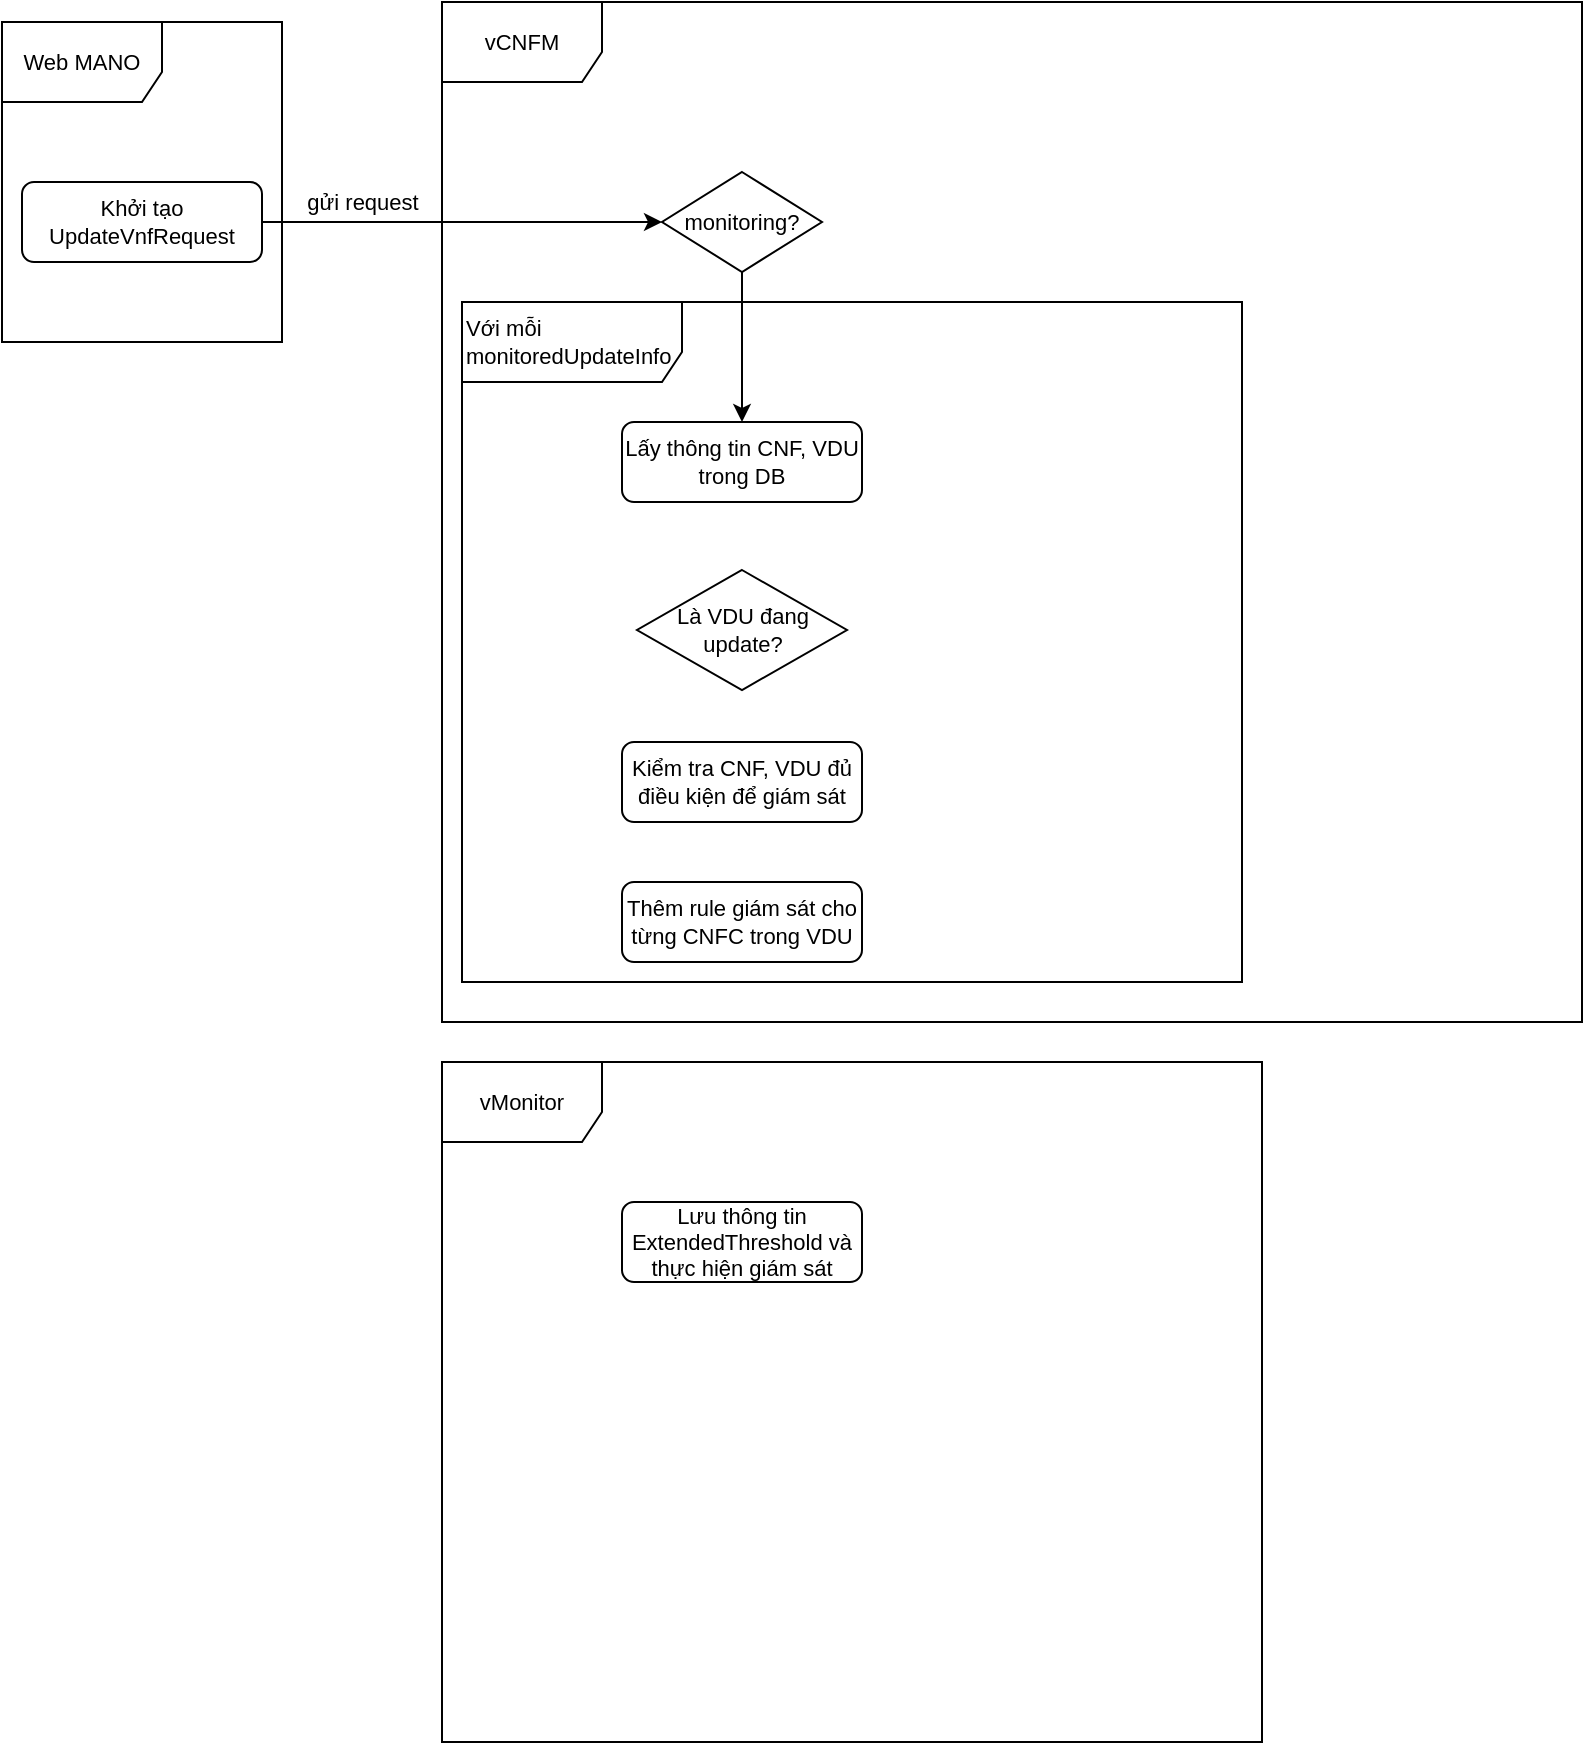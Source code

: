<mxfile version="22.1.3" type="github">
  <diagram name="Trang-1" id="4NF1SX2Zl0v4paSwMD6_">
    <mxGraphModel dx="1195" dy="658" grid="1" gridSize="10" guides="1" tooltips="1" connect="1" arrows="1" fold="1" page="1" pageScale="1" pageWidth="1169" pageHeight="827" math="0" shadow="0">
      <root>
        <mxCell id="0" />
        <mxCell id="1" parent="0" />
        <mxCell id="18ZbggmuUgCVSDo4UCOA-19" value="vCNFM" style="shape=umlFrame;whiteSpace=wrap;html=1;pointerEvents=0;width=80;height=40;fontSize=11;" vertex="1" parent="1">
          <mxGeometry x="280" y="70" width="570" height="510" as="geometry" />
        </mxCell>
        <mxCell id="18ZbggmuUgCVSDo4UCOA-18" value="Web MANO" style="shape=umlFrame;whiteSpace=wrap;html=1;pointerEvents=0;width=80;height=40;fontSize=11;" vertex="1" parent="1">
          <mxGeometry x="60" y="80" width="140" height="160" as="geometry" />
        </mxCell>
        <mxCell id="18ZbggmuUgCVSDo4UCOA-20" value="vMonitor" style="shape=umlFrame;whiteSpace=wrap;html=1;pointerEvents=0;width=80;height=40;fontSize=11;" vertex="1" parent="1">
          <mxGeometry x="280" y="600" width="410" height="340" as="geometry" />
        </mxCell>
        <mxCell id="18ZbggmuUgCVSDo4UCOA-21" value="Khởi tạo UpdateVnfRequest" style="rounded=1;whiteSpace=wrap;html=1;fontSize=11;" vertex="1" parent="1">
          <mxGeometry x="70" y="160" width="120" height="40" as="geometry" />
        </mxCell>
        <mxCell id="18ZbggmuUgCVSDo4UCOA-22" value="" style="endArrow=classic;html=1;rounded=0;fontSize=11;" edge="1" parent="1" source="18ZbggmuUgCVSDo4UCOA-21" target="18ZbggmuUgCVSDo4UCOA-24">
          <mxGeometry width="50" height="50" relative="1" as="geometry">
            <mxPoint x="320" y="290" as="sourcePoint" />
            <mxPoint x="360" y="180" as="targetPoint" />
          </mxGeometry>
        </mxCell>
        <mxCell id="18ZbggmuUgCVSDo4UCOA-23" value="gửi request" style="text;html=1;align=center;verticalAlign=middle;resizable=0;points=[];autosize=1;strokeColor=none;fillColor=none;fontSize=11;" vertex="1" parent="1">
          <mxGeometry x="200" y="155" width="80" height="30" as="geometry" />
        </mxCell>
        <mxCell id="18ZbggmuUgCVSDo4UCOA-24" value="monitoring?" style="rhombus;whiteSpace=wrap;html=1;fontSize=11;" vertex="1" parent="1">
          <mxGeometry x="390" y="155" width="80" height="50" as="geometry" />
        </mxCell>
        <mxCell id="18ZbggmuUgCVSDo4UCOA-27" value="Với mỗi monitoredUpdateInfo" style="shape=umlFrame;whiteSpace=wrap;html=1;pointerEvents=0;width=110;height=40;align=left;fontSize=11;" vertex="1" parent="1">
          <mxGeometry x="290" y="220" width="390" height="340" as="geometry" />
        </mxCell>
        <mxCell id="18ZbggmuUgCVSDo4UCOA-25" value="" style="endArrow=classic;html=1;rounded=0;fontSize=11;" edge="1" parent="1" source="18ZbggmuUgCVSDo4UCOA-24" target="18ZbggmuUgCVSDo4UCOA-28">
          <mxGeometry width="50" height="50" relative="1" as="geometry">
            <mxPoint x="600" y="200" as="sourcePoint" />
            <mxPoint x="430.0" y="260" as="targetPoint" />
          </mxGeometry>
        </mxCell>
        <mxCell id="18ZbggmuUgCVSDo4UCOA-28" value="Lấy thông tin CNF, VDU trong DB" style="rounded=1;whiteSpace=wrap;html=1;fontSize=11;" vertex="1" parent="1">
          <mxGeometry x="370" y="280" width="120" height="40" as="geometry" />
        </mxCell>
        <mxCell id="18ZbggmuUgCVSDo4UCOA-29" value="Kiểm tra CNF, VDU đủ điều kiện để giám sát" style="rounded=1;whiteSpace=wrap;html=1;fontSize=11;" vertex="1" parent="1">
          <mxGeometry x="370" y="440" width="120" height="40" as="geometry" />
        </mxCell>
        <mxCell id="18ZbggmuUgCVSDo4UCOA-30" value="Là VDU đang update?" style="rhombus;whiteSpace=wrap;html=1;fontSize=11;" vertex="1" parent="1">
          <mxGeometry x="377.5" y="354" width="105" height="60" as="geometry" />
        </mxCell>
        <mxCell id="18ZbggmuUgCVSDo4UCOA-31" value="Thêm rule giám sát cho từng CNFC trong VDU" style="rounded=1;whiteSpace=wrap;html=1;fontSize=11;" vertex="1" parent="1">
          <mxGeometry x="370" y="510" width="120" height="40" as="geometry" />
        </mxCell>
        <mxCell id="18ZbggmuUgCVSDo4UCOA-32" value="Lưu thông tin ExtendedThreshold và thực hiện giám sát" style="rounded=1;whiteSpace=wrap;html=1;fontSize=11;" vertex="1" parent="1">
          <mxGeometry x="370" y="670" width="120" height="40" as="geometry" />
        </mxCell>
      </root>
    </mxGraphModel>
  </diagram>
</mxfile>
